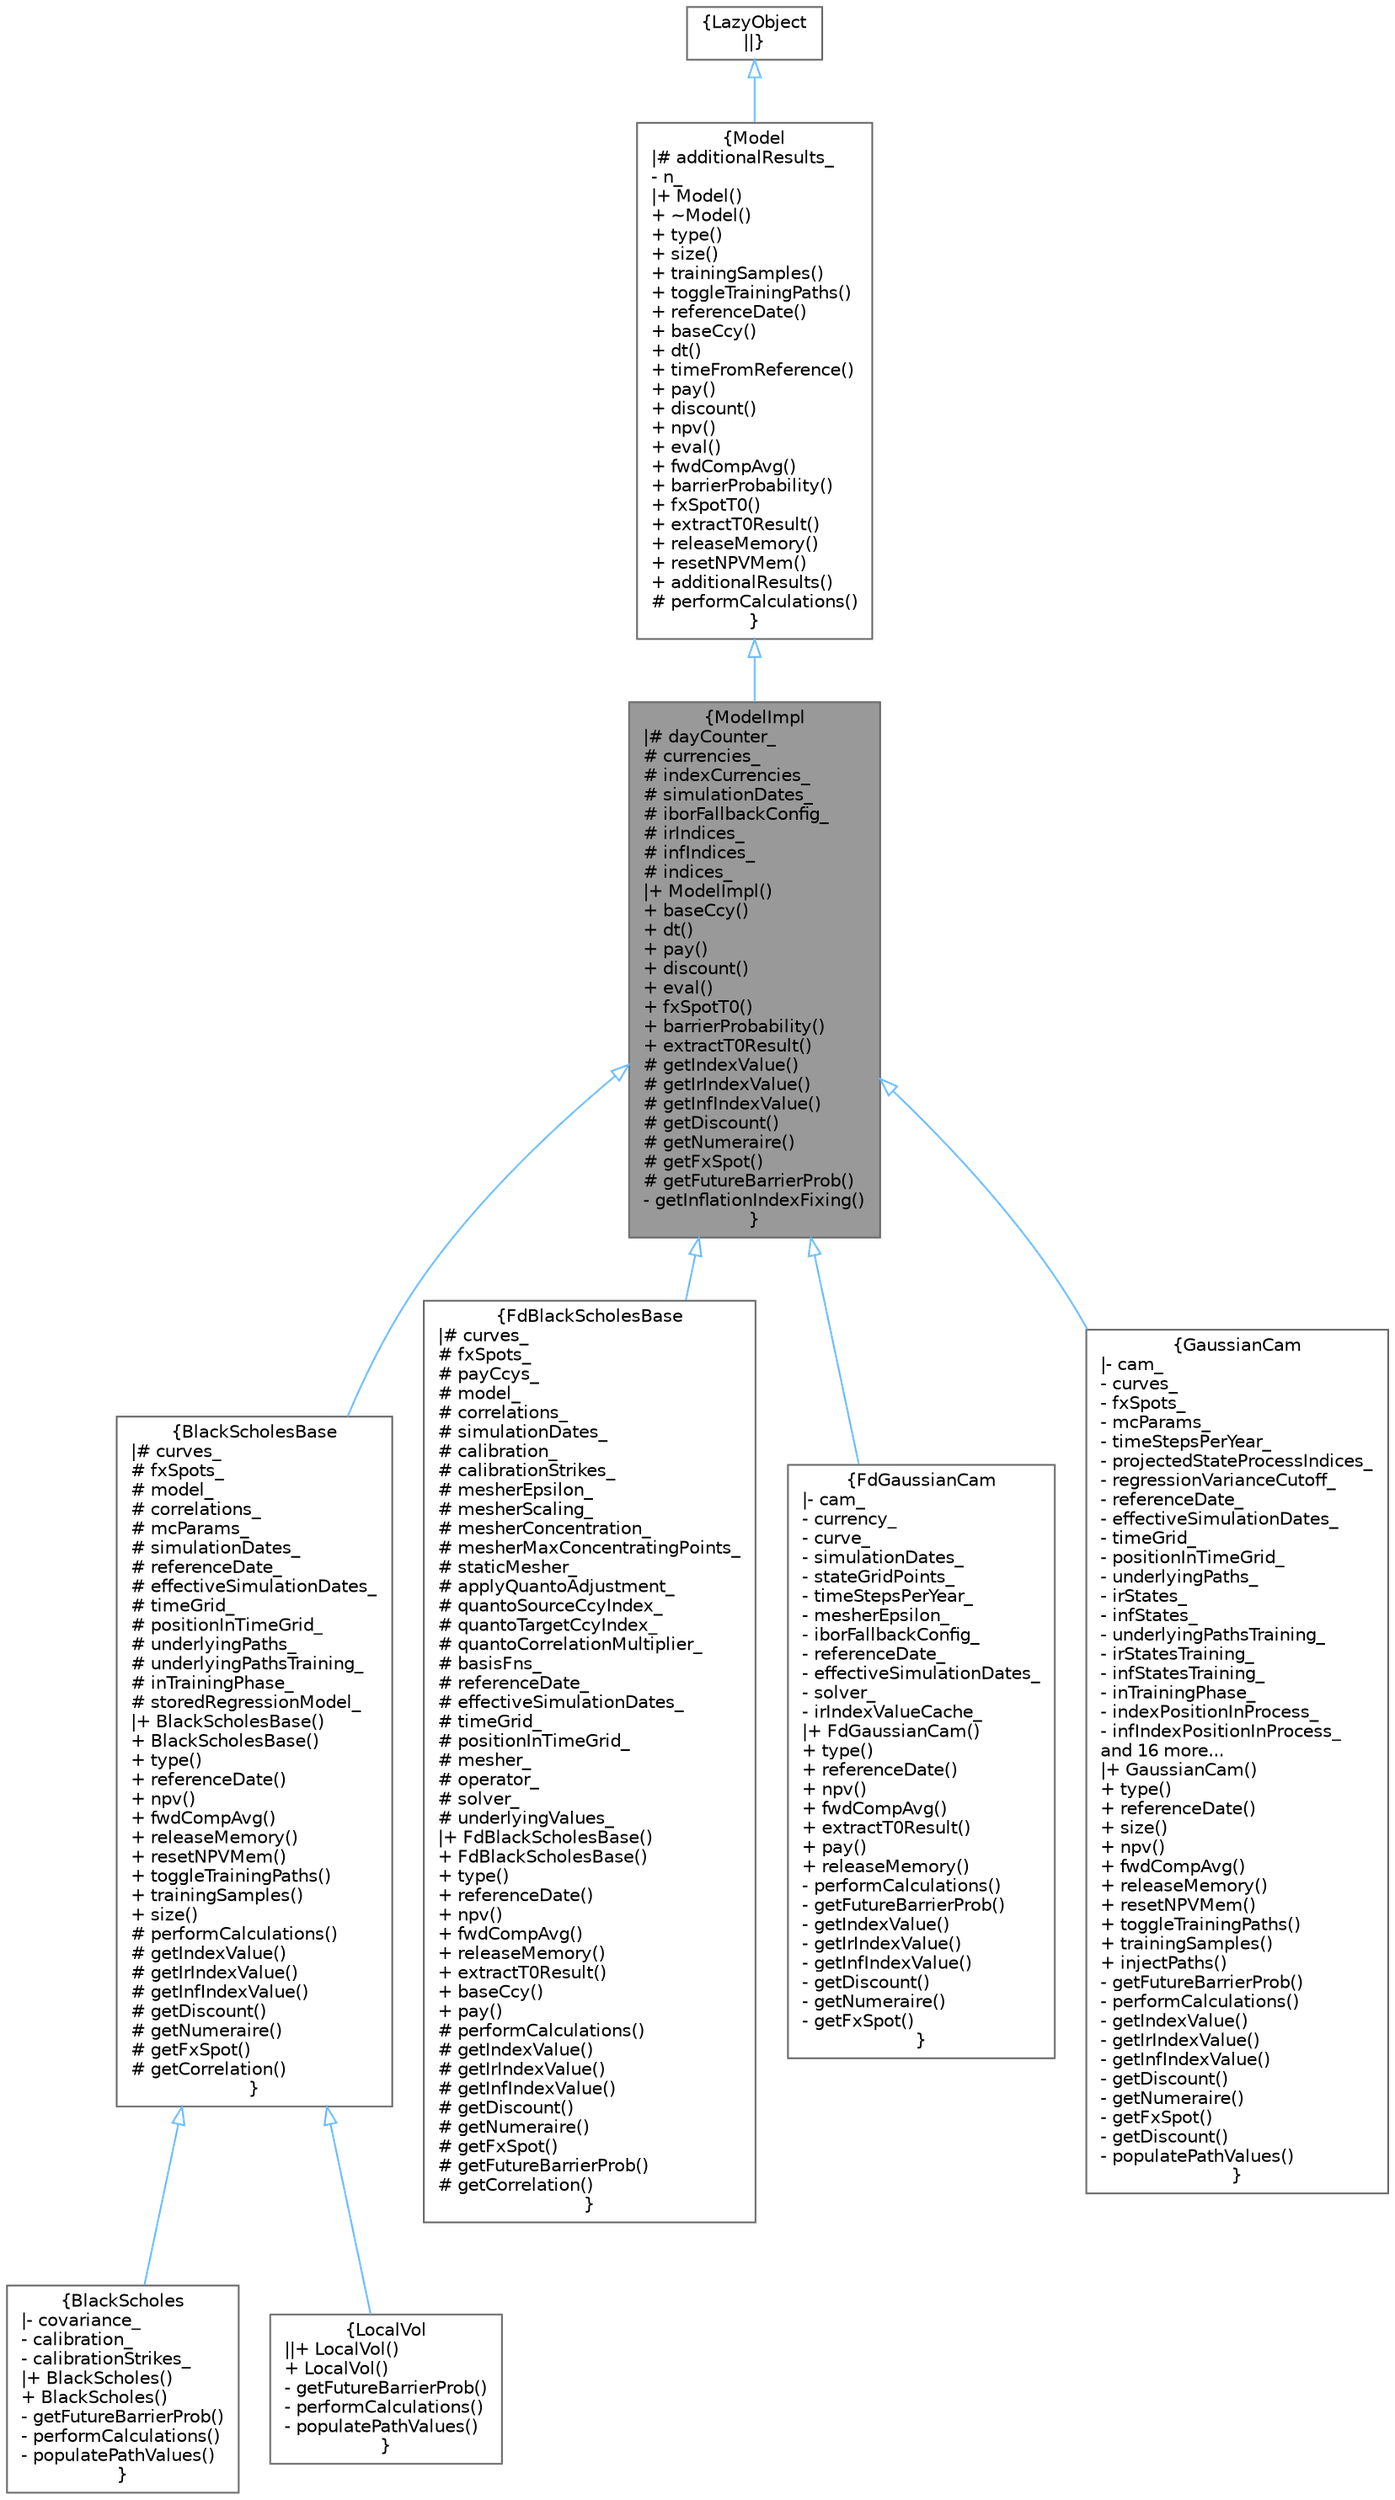 digraph "ModelImpl"
{
 // INTERACTIVE_SVG=YES
 // LATEX_PDF_SIZE
  bgcolor="transparent";
  edge [fontname=Helvetica,fontsize=10,labelfontname=Helvetica,labelfontsize=10];
  node [fontname=Helvetica,fontsize=10,shape=box,height=0.2,width=0.4];
  Node1 [label="{ModelImpl\n|# dayCounter_\l# currencies_\l# indexCurrencies_\l# simulationDates_\l# iborFallbackConfig_\l# irIndices_\l# infIndices_\l# indices_\l|+ ModelImpl()\l+ baseCcy()\l+ dt()\l+ pay()\l+ discount()\l+ eval()\l+ fxSpotT0()\l+ barrierProbability()\l+ extractT0Result()\l# getIndexValue()\l# getIrIndexValue()\l# getInfIndexValue()\l# getDiscount()\l# getNumeraire()\l# getFxSpot()\l# getFutureBarrierProb()\l- getInflationIndexFixing()\l}",height=0.2,width=0.4,color="gray40", fillcolor="grey60", style="filled", fontcolor="black",tooltip=" "];
  Node2 -> Node1 [dir="back",color="steelblue1",style="solid",arrowtail="onormal"];
  Node2 [label="{Model\n|# additionalResults_\l- n_\l|+ Model()\l+ ~Model()\l+ type()\l+ size()\l+ trainingSamples()\l+ toggleTrainingPaths()\l+ referenceDate()\l+ baseCcy()\l+ dt()\l+ timeFromReference()\l+ pay()\l+ discount()\l+ npv()\l+ eval()\l+ fwdCompAvg()\l+ barrierProbability()\l+ fxSpotT0()\l+ extractT0Result()\l+ releaseMemory()\l+ resetNPVMem()\l+ additionalResults()\l# performCalculations()\l}",height=0.2,width=0.4,color="gray40", fillcolor="white", style="filled",URL="$classore_1_1data_1_1_model.html",tooltip=" "];
  Node3 -> Node2 [dir="back",color="steelblue1",style="solid",arrowtail="onormal"];
  Node3 [label="{LazyObject\n||}",height=0.2,width=0.4,color="gray40", fillcolor="white", style="filled",URL="$class_lazy_object.html",tooltip=" "];
  Node1 -> Node4 [dir="back",color="steelblue1",style="solid",arrowtail="onormal"];
  Node4 [label="{BlackScholesBase\n|# curves_\l# fxSpots_\l# model_\l# correlations_\l# mcParams_\l# simulationDates_\l# referenceDate_\l# effectiveSimulationDates_\l# timeGrid_\l# positionInTimeGrid_\l# underlyingPaths_\l# underlyingPathsTraining_\l# inTrainingPhase_\l# storedRegressionModel_\l|+ BlackScholesBase()\l+ BlackScholesBase()\l+ type()\l+ referenceDate()\l+ npv()\l+ fwdCompAvg()\l+ releaseMemory()\l+ resetNPVMem()\l+ toggleTrainingPaths()\l+ trainingSamples()\l+ size()\l# performCalculations()\l# getIndexValue()\l# getIrIndexValue()\l# getInfIndexValue()\l# getDiscount()\l# getNumeraire()\l# getFxSpot()\l# getCorrelation()\l}",height=0.2,width=0.4,color="gray40", fillcolor="white", style="filled",URL="$classore_1_1data_1_1_black_scholes_base.html",tooltip=" "];
  Node4 -> Node5 [dir="back",color="steelblue1",style="solid",arrowtail="onormal"];
  Node5 [label="{BlackScholes\n|- covariance_\l- calibration_\l- calibrationStrikes_\l|+ BlackScholes()\l+ BlackScholes()\l- getFutureBarrierProb()\l- performCalculations()\l- populatePathValues()\l}",height=0.2,width=0.4,color="gray40", fillcolor="white", style="filled",URL="$classore_1_1data_1_1_black_scholes.html",tooltip=" "];
  Node4 -> Node6 [dir="back",color="steelblue1",style="solid",arrowtail="onormal"];
  Node6 [label="{LocalVol\n||+ LocalVol()\l+ LocalVol()\l- getFutureBarrierProb()\l- performCalculations()\l- populatePathValues()\l}",height=0.2,width=0.4,color="gray40", fillcolor="white", style="filled",URL="$classore_1_1data_1_1_local_vol.html",tooltip=" "];
  Node1 -> Node7 [dir="back",color="steelblue1",style="solid",arrowtail="onormal"];
  Node7 [label="{FdBlackScholesBase\n|# curves_\l# fxSpots_\l# payCcys_\l# model_\l# correlations_\l# simulationDates_\l# calibration_\l# calibrationStrikes_\l# mesherEpsilon_\l# mesherScaling_\l# mesherConcentration_\l# mesherMaxConcentratingPoints_\l# staticMesher_\l# applyQuantoAdjustment_\l# quantoSourceCcyIndex_\l# quantoTargetCcyIndex_\l# quantoCorrelationMultiplier_\l# basisFns_\l# referenceDate_\l# effectiveSimulationDates_\l# timeGrid_\l# positionInTimeGrid_\l# mesher_\l# operator_\l# solver_\l# underlyingValues_\l|+ FdBlackScholesBase()\l+ FdBlackScholesBase()\l+ type()\l+ referenceDate()\l+ npv()\l+ fwdCompAvg()\l+ releaseMemory()\l+ extractT0Result()\l+ baseCcy()\l+ pay()\l# performCalculations()\l# getIndexValue()\l# getIrIndexValue()\l# getInfIndexValue()\l# getDiscount()\l# getNumeraire()\l# getFxSpot()\l# getFutureBarrierProb()\l# getCorrelation()\l}",height=0.2,width=0.4,color="gray40", fillcolor="white", style="filled",URL="$classore_1_1data_1_1_fd_black_scholes_base.html",tooltip=" "];
  Node1 -> Node8 [dir="back",color="steelblue1",style="solid",arrowtail="onormal"];
  Node8 [label="{FdGaussianCam\n|- cam_\l- currency_\l- curve_\l- simulationDates_\l- stateGridPoints_\l- timeStepsPerYear_\l- mesherEpsilon_\l- iborFallbackConfig_\l- referenceDate_\l- effectiveSimulationDates_\l- solver_\l- irIndexValueCache_\l|+ FdGaussianCam()\l+ type()\l+ referenceDate()\l+ npv()\l+ fwdCompAvg()\l+ extractT0Result()\l+ pay()\l+ releaseMemory()\l- performCalculations()\l- getFutureBarrierProb()\l- getIndexValue()\l- getIrIndexValue()\l- getInfIndexValue()\l- getDiscount()\l- getNumeraire()\l- getFxSpot()\l}",height=0.2,width=0.4,color="gray40", fillcolor="white", style="filled",URL="$classore_1_1data_1_1_fd_gaussian_cam.html",tooltip=" "];
  Node1 -> Node9 [dir="back",color="steelblue1",style="solid",arrowtail="onormal"];
  Node9 [label="{GaussianCam\n|- cam_\l- curves_\l- fxSpots_\l- mcParams_\l- timeStepsPerYear_\l- projectedStateProcessIndices_\l- regressionVarianceCutoff_\l- referenceDate_\l- effectiveSimulationDates_\l- timeGrid_\l- positionInTimeGrid_\l- underlyingPaths_\l- irStates_\l- infStates_\l- underlyingPathsTraining_\l- irStatesTraining_\l- infStatesTraining_\l- inTrainingPhase_\l- indexPositionInProcess_\l- infIndexPositionInProcess_\land 16 more...\l|+ GaussianCam()\l+ type()\l+ referenceDate()\l+ size()\l+ npv()\l+ fwdCompAvg()\l+ releaseMemory()\l+ resetNPVMem()\l+ toggleTrainingPaths()\l+ trainingSamples()\l+ injectPaths()\l- getFutureBarrierProb()\l- performCalculations()\l- getIndexValue()\l- getIrIndexValue()\l- getInfIndexValue()\l- getDiscount()\l- getNumeraire()\l- getFxSpot()\l- getDiscount()\l- populatePathValues()\l}",height=0.2,width=0.4,color="gray40", fillcolor="white", style="filled",URL="$classore_1_1data_1_1_gaussian_cam.html",tooltip=" "];
}
